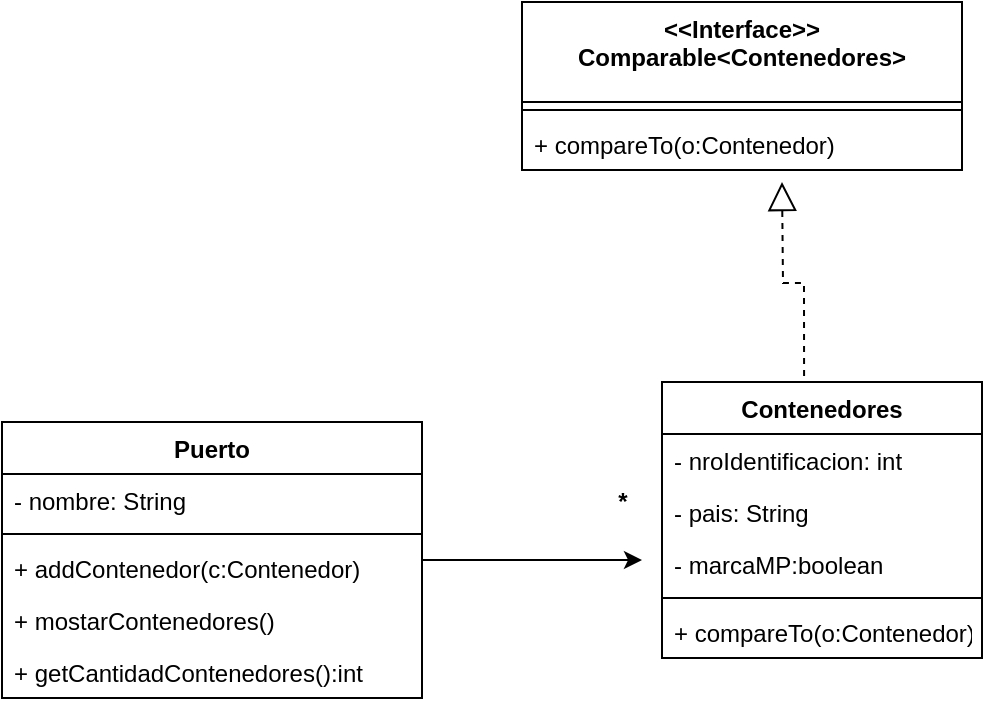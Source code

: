 <mxfile version="15.4.0" type="device"><diagram id="zNvQMC0jJecpIslKZP1h" name="Página-1"><mxGraphModel dx="1320" dy="510" grid="1" gridSize="10" guides="1" tooltips="1" connect="1" arrows="1" fold="1" page="1" pageScale="1" pageWidth="827" pageHeight="1169" math="0" shadow="0"><root><mxCell id="0"/><mxCell id="1" parent="0"/><mxCell id="lX8Gpu6nBhJNaOKsLSzu-1" value="&lt;&lt;Interface&gt;&gt;&#10;Comparable&lt;Contenedores&gt;" style="swimlane;fontStyle=1;align=center;verticalAlign=top;childLayout=stackLayout;horizontal=1;startSize=50;horizontalStack=0;resizeParent=1;resizeParentMax=0;resizeLast=0;collapsible=1;marginBottom=0;" vertex="1" parent="1"><mxGeometry x="290" y="20" width="220" height="84" as="geometry"/></mxCell><mxCell id="lX8Gpu6nBhJNaOKsLSzu-3" value="" style="line;strokeWidth=1;fillColor=none;align=left;verticalAlign=middle;spacingTop=-1;spacingLeft=3;spacingRight=3;rotatable=0;labelPosition=right;points=[];portConstraint=eastwest;" vertex="1" parent="lX8Gpu6nBhJNaOKsLSzu-1"><mxGeometry y="50" width="220" height="8" as="geometry"/></mxCell><mxCell id="lX8Gpu6nBhJNaOKsLSzu-15" value="+ compareTo(o:Contenedor)" style="text;strokeColor=none;fillColor=none;align=left;verticalAlign=top;spacingLeft=4;spacingRight=4;overflow=hidden;rotatable=0;points=[[0,0.5],[1,0.5]];portConstraint=eastwest;" vertex="1" parent="lX8Gpu6nBhJNaOKsLSzu-1"><mxGeometry y="58" width="220" height="26" as="geometry"/></mxCell><mxCell id="lX8Gpu6nBhJNaOKsLSzu-20" style="edgeStyle=orthogonalEdgeStyle;rounded=0;orthogonalLoop=1;jettySize=auto;html=1;" edge="1" parent="1" source="lX8Gpu6nBhJNaOKsLSzu-5"><mxGeometry relative="1" as="geometry"><mxPoint x="350" y="299" as="targetPoint"/></mxGeometry></mxCell><mxCell id="lX8Gpu6nBhJNaOKsLSzu-5" value="Puerto" style="swimlane;fontStyle=1;align=center;verticalAlign=top;childLayout=stackLayout;horizontal=1;startSize=26;horizontalStack=0;resizeParent=1;resizeParentMax=0;resizeLast=0;collapsible=1;marginBottom=0;" vertex="1" parent="1"><mxGeometry x="30" y="230" width="210" height="138" as="geometry"/></mxCell><mxCell id="lX8Gpu6nBhJNaOKsLSzu-6" value="- nombre: String" style="text;strokeColor=none;fillColor=none;align=left;verticalAlign=top;spacingLeft=4;spacingRight=4;overflow=hidden;rotatable=0;points=[[0,0.5],[1,0.5]];portConstraint=eastwest;" vertex="1" parent="lX8Gpu6nBhJNaOKsLSzu-5"><mxGeometry y="26" width="210" height="26" as="geometry"/></mxCell><mxCell id="lX8Gpu6nBhJNaOKsLSzu-7" value="" style="line;strokeWidth=1;fillColor=none;align=left;verticalAlign=middle;spacingTop=-1;spacingLeft=3;spacingRight=3;rotatable=0;labelPosition=right;points=[];portConstraint=eastwest;" vertex="1" parent="lX8Gpu6nBhJNaOKsLSzu-5"><mxGeometry y="52" width="210" height="8" as="geometry"/></mxCell><mxCell id="lX8Gpu6nBhJNaOKsLSzu-8" value="+ addContenedor(c:Contenedor)" style="text;strokeColor=none;fillColor=none;align=left;verticalAlign=top;spacingLeft=4;spacingRight=4;overflow=hidden;rotatable=0;points=[[0,0.5],[1,0.5]];portConstraint=eastwest;" vertex="1" parent="lX8Gpu6nBhJNaOKsLSzu-5"><mxGeometry y="60" width="210" height="26" as="geometry"/></mxCell><mxCell id="lX8Gpu6nBhJNaOKsLSzu-16" value="+ mostarContenedores()" style="text;strokeColor=none;fillColor=none;align=left;verticalAlign=top;spacingLeft=4;spacingRight=4;overflow=hidden;rotatable=0;points=[[0,0.5],[1,0.5]];portConstraint=eastwest;" vertex="1" parent="lX8Gpu6nBhJNaOKsLSzu-5"><mxGeometry y="86" width="210" height="26" as="geometry"/></mxCell><mxCell id="lX8Gpu6nBhJNaOKsLSzu-17" value="+ getCantidadContenedores():int" style="text;strokeColor=none;fillColor=none;align=left;verticalAlign=top;spacingLeft=4;spacingRight=4;overflow=hidden;rotatable=0;points=[[0,0.5],[1,0.5]];portConstraint=eastwest;" vertex="1" parent="lX8Gpu6nBhJNaOKsLSzu-5"><mxGeometry y="112" width="210" height="26" as="geometry"/></mxCell><mxCell id="lX8Gpu6nBhJNaOKsLSzu-9" value="Contenedores" style="swimlane;fontStyle=1;align=center;verticalAlign=top;childLayout=stackLayout;horizontal=1;startSize=26;horizontalStack=0;resizeParent=1;resizeParentMax=0;resizeLast=0;collapsible=1;marginBottom=0;" vertex="1" parent="1"><mxGeometry x="360" y="210" width="160" height="138" as="geometry"/></mxCell><mxCell id="lX8Gpu6nBhJNaOKsLSzu-10" value="- nroIdentificacion: int" style="text;strokeColor=none;fillColor=none;align=left;verticalAlign=top;spacingLeft=4;spacingRight=4;overflow=hidden;rotatable=0;points=[[0,0.5],[1,0.5]];portConstraint=eastwest;" vertex="1" parent="lX8Gpu6nBhJNaOKsLSzu-9"><mxGeometry y="26" width="160" height="26" as="geometry"/></mxCell><mxCell id="lX8Gpu6nBhJNaOKsLSzu-13" value="- pais: String" style="text;strokeColor=none;fillColor=none;align=left;verticalAlign=top;spacingLeft=4;spacingRight=4;overflow=hidden;rotatable=0;points=[[0,0.5],[1,0.5]];portConstraint=eastwest;" vertex="1" parent="lX8Gpu6nBhJNaOKsLSzu-9"><mxGeometry y="52" width="160" height="26" as="geometry"/></mxCell><mxCell id="lX8Gpu6nBhJNaOKsLSzu-14" value="- marcaMP:boolean" style="text;strokeColor=none;fillColor=none;align=left;verticalAlign=top;spacingLeft=4;spacingRight=4;overflow=hidden;rotatable=0;points=[[0,0.5],[1,0.5]];portConstraint=eastwest;" vertex="1" parent="lX8Gpu6nBhJNaOKsLSzu-9"><mxGeometry y="78" width="160" height="26" as="geometry"/></mxCell><mxCell id="lX8Gpu6nBhJNaOKsLSzu-11" value="" style="line;strokeWidth=1;fillColor=none;align=left;verticalAlign=middle;spacingTop=-1;spacingLeft=3;spacingRight=3;rotatable=0;labelPosition=right;points=[];portConstraint=eastwest;" vertex="1" parent="lX8Gpu6nBhJNaOKsLSzu-9"><mxGeometry y="104" width="160" height="8" as="geometry"/></mxCell><mxCell id="lX8Gpu6nBhJNaOKsLSzu-4" value="+ compareTo(o:Contenedor)" style="text;strokeColor=none;fillColor=none;align=left;verticalAlign=top;spacingLeft=4;spacingRight=4;overflow=hidden;rotatable=0;points=[[0,0.5],[1,0.5]];portConstraint=eastwest;" vertex="1" parent="lX8Gpu6nBhJNaOKsLSzu-9"><mxGeometry y="112" width="160" height="26" as="geometry"/></mxCell><mxCell id="lX8Gpu6nBhJNaOKsLSzu-18" value="" style="endArrow=block;dashed=1;endFill=0;endSize=12;html=1;rounded=0;edgeStyle=orthogonalEdgeStyle;exitX=0.444;exitY=-0.022;exitDx=0;exitDy=0;exitPerimeter=0;" edge="1" parent="1" source="lX8Gpu6nBhJNaOKsLSzu-9"><mxGeometry width="160" relative="1" as="geometry"><mxPoint x="270" y="170" as="sourcePoint"/><mxPoint x="420" y="110" as="targetPoint"/></mxGeometry></mxCell><mxCell id="lX8Gpu6nBhJNaOKsLSzu-21" value="&lt;b&gt;*&lt;/b&gt;" style="text;html=1;align=center;verticalAlign=middle;resizable=0;points=[];autosize=1;strokeColor=none;fillColor=none;" vertex="1" parent="1"><mxGeometry x="330" y="260" width="20" height="20" as="geometry"/></mxCell></root></mxGraphModel></diagram></mxfile>